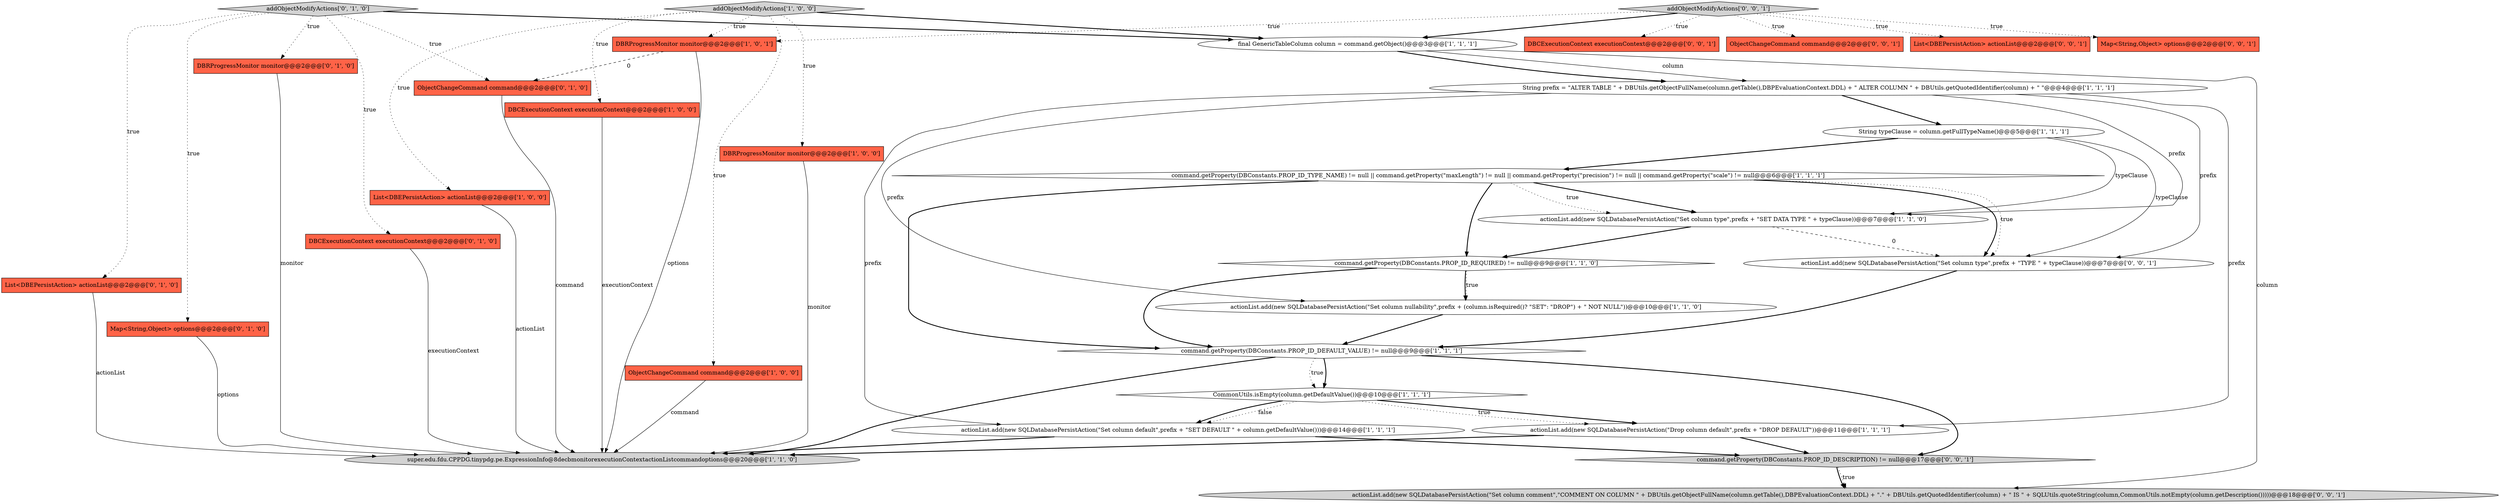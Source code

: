 digraph {
18 [style = filled, label = "DBRProgressMonitor monitor@@@2@@@['0', '1', '0']", fillcolor = tomato, shape = box image = "AAA0AAABBB2BBB"];
2 [style = filled, label = "DBCExecutionContext executionContext@@@2@@@['1', '0', '0']", fillcolor = tomato, shape = box image = "AAA0AAABBB1BBB"];
26 [style = filled, label = "actionList.add(new SQLDatabasePersistAction(\"Set column type\",prefix + \"TYPE \" + typeClause))@@@7@@@['0', '0', '1']", fillcolor = white, shape = ellipse image = "AAA0AAABBB3BBB"];
0 [style = filled, label = "actionList.add(new SQLDatabasePersistAction(\"Set column default\",prefix + \"SET DEFAULT \" + column.getDefaultValue()))@@@14@@@['1', '1', '1']", fillcolor = white, shape = ellipse image = "AAA0AAABBB1BBB"];
16 [style = filled, label = "command.getProperty(DBConstants.PROP_ID_TYPE_NAME) != null || command.getProperty(\"maxLength\") != null || command.getProperty(\"precision\") != null || command.getProperty(\"scale\") != null@@@6@@@['1', '1', '1']", fillcolor = white, shape = diamond image = "AAA0AAABBB1BBB"];
12 [style = filled, label = "addObjectModifyActions['1', '0', '0']", fillcolor = lightgray, shape = diamond image = "AAA0AAABBB1BBB"];
14 [style = filled, label = "DBRProgressMonitor monitor@@@2@@@['1', '0', '0']", fillcolor = tomato, shape = box image = "AAA0AAABBB1BBB"];
10 [style = filled, label = "List<DBEPersistAction> actionList@@@2@@@['1', '0', '0']", fillcolor = tomato, shape = box image = "AAA0AAABBB1BBB"];
5 [style = filled, label = "actionList.add(new SQLDatabasePersistAction(\"Set column type\",prefix + \"SET DATA TYPE \" + typeClause))@@@7@@@['1', '1', '0']", fillcolor = white, shape = ellipse image = "AAA0AAABBB1BBB"];
27 [style = filled, label = "addObjectModifyActions['0', '0', '1']", fillcolor = lightgray, shape = diamond image = "AAA0AAABBB3BBB"];
24 [style = filled, label = "DBCExecutionContext executionContext@@@2@@@['0', '0', '1']", fillcolor = tomato, shape = box image = "AAA0AAABBB3BBB"];
11 [style = filled, label = "final GenericTableColumn column = command.getObject()@@@3@@@['1', '1', '1']", fillcolor = white, shape = ellipse image = "AAA0AAABBB1BBB"];
25 [style = filled, label = "ObjectChangeCommand command@@@2@@@['0', '0', '1']", fillcolor = tomato, shape = box image = "AAA0AAABBB3BBB"];
23 [style = filled, label = "ObjectChangeCommand command@@@2@@@['0', '1', '0']", fillcolor = tomato, shape = box image = "AAA1AAABBB2BBB"];
15 [style = filled, label = "DBRProgressMonitor monitor@@@2@@@['1', '0', '1']", fillcolor = tomato, shape = box image = "AAA0AAABBB1BBB"];
29 [style = filled, label = "command.getProperty(DBConstants.PROP_ID_DESCRIPTION) != null@@@17@@@['0', '0', '1']", fillcolor = lightgray, shape = diamond image = "AAA0AAABBB3BBB"];
28 [style = filled, label = "List<DBEPersistAction> actionList@@@2@@@['0', '0', '1']", fillcolor = tomato, shape = box image = "AAA0AAABBB3BBB"];
6 [style = filled, label = "ObjectChangeCommand command@@@2@@@['1', '0', '0']", fillcolor = tomato, shape = box image = "AAA0AAABBB1BBB"];
31 [style = filled, label = "actionList.add(new SQLDatabasePersistAction(\"Set column comment\",\"COMMENT ON COLUMN \" + DBUtils.getObjectFullName(column.getTable(),DBPEvaluationContext.DDL) + \".\" + DBUtils.getQuotedIdentifier(column) + \" IS \" + SQLUtils.quoteString(column,CommonUtils.notEmpty(column.getDescription()))))@@@18@@@['0', '0', '1']", fillcolor = lightgray, shape = ellipse image = "AAA0AAABBB3BBB"];
22 [style = filled, label = "addObjectModifyActions['0', '1', '0']", fillcolor = lightgray, shape = diamond image = "AAA0AAABBB2BBB"];
9 [style = filled, label = "command.getProperty(DBConstants.PROP_ID_DEFAULT_VALUE) != null@@@9@@@['1', '1', '1']", fillcolor = white, shape = diamond image = "AAA0AAABBB1BBB"];
4 [style = filled, label = "String prefix = \"ALTER TABLE \" + DBUtils.getObjectFullName(column.getTable(),DBPEvaluationContext.DDL) + \" ALTER COLUMN \" + DBUtils.getQuotedIdentifier(column) + \" \"@@@4@@@['1', '1', '1']", fillcolor = white, shape = ellipse image = "AAA0AAABBB1BBB"];
30 [style = filled, label = "Map<String,Object> options@@@2@@@['0', '0', '1']", fillcolor = tomato, shape = box image = "AAA0AAABBB3BBB"];
13 [style = filled, label = "actionList.add(new SQLDatabasePersistAction(\"Drop column default\",prefix + \"DROP DEFAULT\"))@@@11@@@['1', '1', '1']", fillcolor = white, shape = ellipse image = "AAA0AAABBB1BBB"];
21 [style = filled, label = "DBCExecutionContext executionContext@@@2@@@['0', '1', '0']", fillcolor = tomato, shape = box image = "AAA0AAABBB2BBB"];
17 [style = filled, label = "super.edu.fdu.CPPDG.tinypdg.pe.ExpressionInfo@8decbmonitorexecutionContextactionListcommandoptions@@@20@@@['1', '1', '0']", fillcolor = lightgray, shape = ellipse image = "AAA0AAABBB1BBB"];
3 [style = filled, label = "CommonUtils.isEmpty(column.getDefaultValue())@@@10@@@['1', '1', '1']", fillcolor = white, shape = diamond image = "AAA0AAABBB1BBB"];
19 [style = filled, label = "List<DBEPersistAction> actionList@@@2@@@['0', '1', '0']", fillcolor = tomato, shape = box image = "AAA0AAABBB2BBB"];
20 [style = filled, label = "Map<String,Object> options@@@2@@@['0', '1', '0']", fillcolor = tomato, shape = box image = "AAA0AAABBB2BBB"];
8 [style = filled, label = "actionList.add(new SQLDatabasePersistAction(\"Set column nullability\",prefix + (column.isRequired()? \"SET\": \"DROP\") + \" NOT NULL\"))@@@10@@@['1', '1', '0']", fillcolor = white, shape = ellipse image = "AAA0AAABBB1BBB"];
7 [style = filled, label = "String typeClause = column.getFullTypeName()@@@5@@@['1', '1', '1']", fillcolor = white, shape = ellipse image = "AAA0AAABBB1BBB"];
1 [style = filled, label = "command.getProperty(DBConstants.PROP_ID_REQUIRED) != null@@@9@@@['1', '1', '0']", fillcolor = white, shape = diamond image = "AAA0AAABBB1BBB"];
22->11 [style = bold, label=""];
12->10 [style = dotted, label="true"];
27->30 [style = dotted, label="true"];
22->23 [style = dotted, label="true"];
11->4 [style = bold, label=""];
1->8 [style = dotted, label="true"];
4->7 [style = bold, label=""];
1->9 [style = bold, label=""];
14->17 [style = solid, label="monitor"];
8->9 [style = bold, label=""];
22->19 [style = dotted, label="true"];
16->26 [style = bold, label=""];
11->4 [style = solid, label="column"];
2->17 [style = solid, label="executionContext"];
4->13 [style = solid, label="prefix"];
13->17 [style = bold, label=""];
3->0 [style = dotted, label="false"];
5->1 [style = bold, label=""];
0->29 [style = bold, label=""];
7->16 [style = bold, label=""];
1->8 [style = bold, label=""];
9->3 [style = bold, label=""];
22->20 [style = dotted, label="true"];
27->15 [style = dotted, label="true"];
20->17 [style = solid, label="options"];
12->15 [style = dotted, label="true"];
7->5 [style = solid, label="typeClause"];
27->11 [style = bold, label=""];
26->9 [style = bold, label=""];
10->17 [style = solid, label="actionList"];
3->13 [style = bold, label=""];
12->2 [style = dotted, label="true"];
4->26 [style = solid, label="prefix"];
4->0 [style = solid, label="prefix"];
19->17 [style = solid, label="actionList"];
11->31 [style = solid, label="column"];
16->1 [style = bold, label=""];
9->17 [style = bold, label=""];
3->0 [style = bold, label=""];
29->31 [style = bold, label=""];
13->29 [style = bold, label=""];
12->14 [style = dotted, label="true"];
0->17 [style = bold, label=""];
29->31 [style = dotted, label="true"];
16->5 [style = bold, label=""];
6->17 [style = solid, label="command"];
9->29 [style = bold, label=""];
12->11 [style = bold, label=""];
9->3 [style = dotted, label="true"];
27->25 [style = dotted, label="true"];
4->8 [style = solid, label="prefix"];
7->26 [style = solid, label="typeClause"];
15->23 [style = dashed, label="0"];
12->6 [style = dotted, label="true"];
16->26 [style = dotted, label="true"];
16->5 [style = dotted, label="true"];
22->18 [style = dotted, label="true"];
4->5 [style = solid, label="prefix"];
27->28 [style = dotted, label="true"];
22->21 [style = dotted, label="true"];
15->17 [style = solid, label="options"];
18->17 [style = solid, label="monitor"];
23->17 [style = solid, label="command"];
3->13 [style = dotted, label="true"];
5->26 [style = dashed, label="0"];
27->24 [style = dotted, label="true"];
16->9 [style = bold, label=""];
21->17 [style = solid, label="executionContext"];
}
